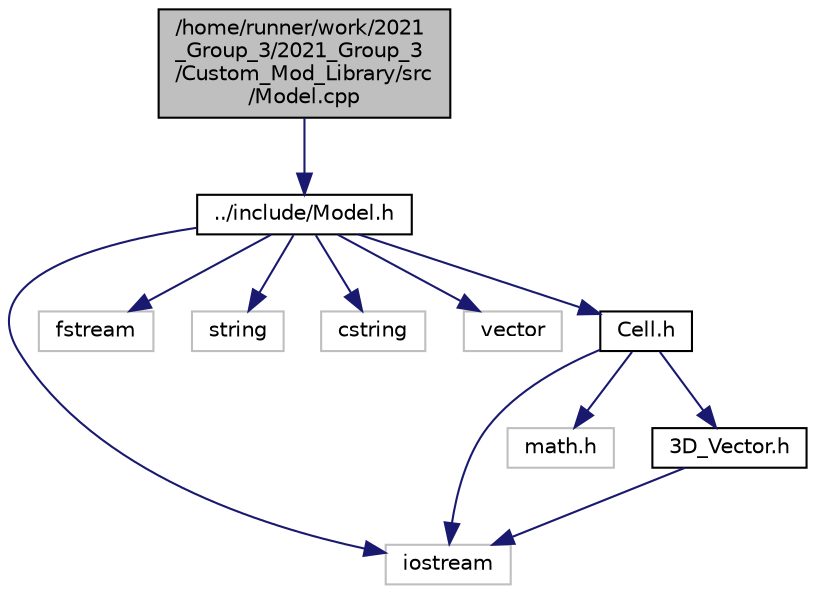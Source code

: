 digraph "/home/runner/work/2021_Group_3/2021_Group_3/Custom_Mod_Library/src/Model.cpp"
{
 // LATEX_PDF_SIZE
  bgcolor="transparent";
  edge [fontname="Helvetica",fontsize="10",labelfontname="Helvetica",labelfontsize="10"];
  node [fontname="Helvetica",fontsize="10",shape=record];
  Node1 [label="/home/runner/work/2021\l_Group_3/2021_Group_3\l/Custom_Mod_Library/src\l/Model.cpp",height=0.2,width=0.4,color="black", fillcolor="grey75", style="filled", fontcolor="black",tooltip=" "];
  Node1 -> Node2 [color="midnightblue",fontsize="10",style="solid",fontname="Helvetica"];
  Node2 [label="../include/Model.h",height=0.2,width=0.4,color="black",URL="$_model_8h.html",tooltip="Class used to open, save and store .mod files."];
  Node2 -> Node3 [color="midnightblue",fontsize="10",style="solid",fontname="Helvetica"];
  Node3 [label="iostream",height=0.2,width=0.4,color="grey75",tooltip=" "];
  Node2 -> Node4 [color="midnightblue",fontsize="10",style="solid",fontname="Helvetica"];
  Node4 [label="fstream",height=0.2,width=0.4,color="grey75",tooltip=" "];
  Node2 -> Node5 [color="midnightblue",fontsize="10",style="solid",fontname="Helvetica"];
  Node5 [label="string",height=0.2,width=0.4,color="grey75",tooltip=" "];
  Node2 -> Node6 [color="midnightblue",fontsize="10",style="solid",fontname="Helvetica"];
  Node6 [label="cstring",height=0.2,width=0.4,color="grey75",tooltip=" "];
  Node2 -> Node7 [color="midnightblue",fontsize="10",style="solid",fontname="Helvetica"];
  Node7 [label="vector",height=0.2,width=0.4,color="grey75",tooltip=" "];
  Node2 -> Node8 [color="midnightblue",fontsize="10",style="solid",fontname="Helvetica"];
  Node8 [label="Cell.h",height=0.2,width=0.4,color="black",URL="$_cell_8h.html",tooltip="Cell class used to store Cell shapes that make up a model."];
  Node8 -> Node3 [color="midnightblue",fontsize="10",style="solid",fontname="Helvetica"];
  Node8 -> Node9 [color="midnightblue",fontsize="10",style="solid",fontname="Helvetica"];
  Node9 [label="math.h",height=0.2,width=0.4,color="grey75",tooltip=" "];
  Node8 -> Node10 [color="midnightblue",fontsize="10",style="solid",fontname="Helvetica"];
  Node10 [label="3D_Vector.h",height=0.2,width=0.4,color="black",URL="$3_d___vector_8h.html",tooltip="Class used to store 3D Vector points for the Model class."];
  Node10 -> Node3 [color="midnightblue",fontsize="10",style="solid",fontname="Helvetica"];
}
